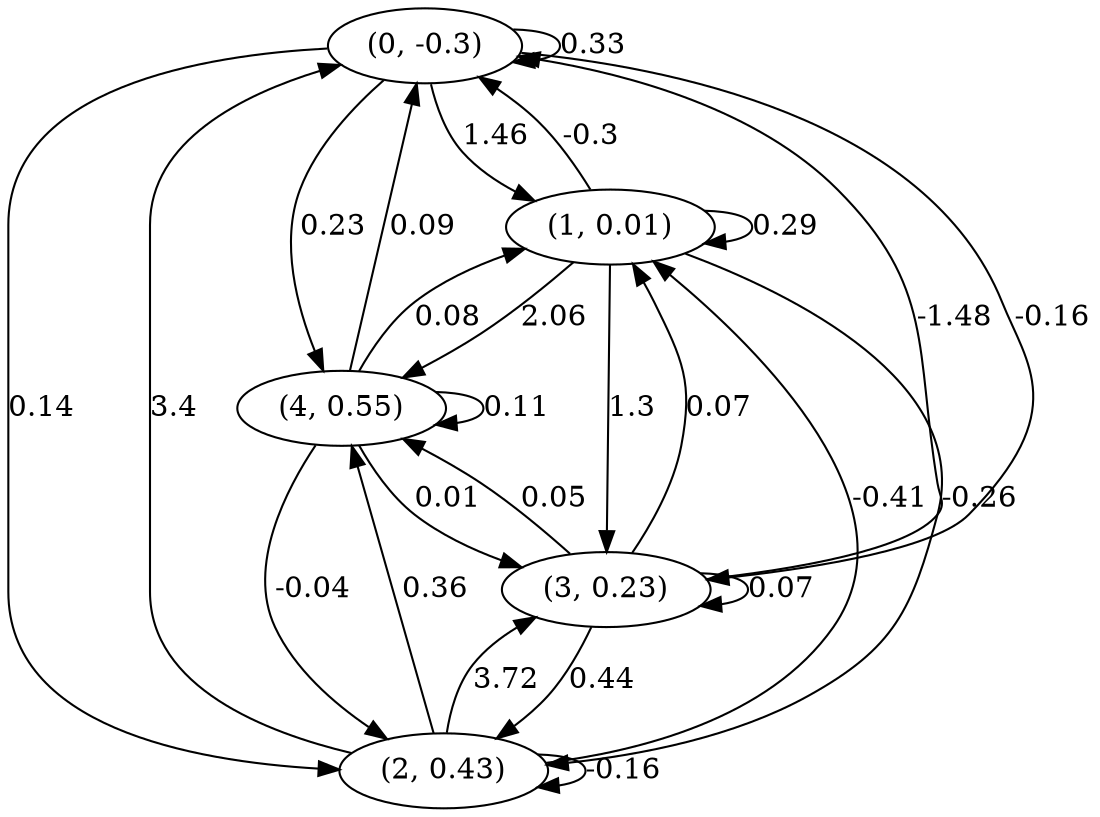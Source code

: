 digraph {
    0 [ label = "(0, -0.3)" ]
    1 [ label = "(1, 0.01)" ]
    2 [ label = "(2, 0.43)" ]
    3 [ label = "(3, 0.23)" ]
    4 [ label = "(4, 0.55)" ]
    0 -> 0 [ label = "0.33" ]
    1 -> 1 [ label = "0.29" ]
    2 -> 2 [ label = "-0.16" ]
    3 -> 3 [ label = "0.07" ]
    4 -> 4 [ label = "0.11" ]
    1 -> 0 [ label = "-0.3" ]
    2 -> 0 [ label = "3.4" ]
    3 -> 0 [ label = "-1.48" ]
    4 -> 0 [ label = "0.09" ]
    0 -> 1 [ label = "1.46" ]
    2 -> 1 [ label = "-0.41" ]
    3 -> 1 [ label = "0.07" ]
    4 -> 1 [ label = "0.08" ]
    0 -> 2 [ label = "0.14" ]
    1 -> 2 [ label = "-0.26" ]
    3 -> 2 [ label = "0.44" ]
    4 -> 2 [ label = "-0.04" ]
    0 -> 3 [ label = "-0.16" ]
    1 -> 3 [ label = "1.3" ]
    2 -> 3 [ label = "3.72" ]
    4 -> 3 [ label = "0.01" ]
    0 -> 4 [ label = "0.23" ]
    1 -> 4 [ label = "2.06" ]
    2 -> 4 [ label = "0.36" ]
    3 -> 4 [ label = "0.05" ]
}

